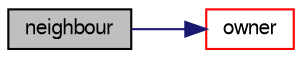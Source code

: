 digraph "neighbour"
{
  bgcolor="transparent";
  edge [fontname="FreeSans",fontsize="10",labelfontname="FreeSans",labelfontsize="10"];
  node [fontname="FreeSans",fontsize="10",shape=record];
  rankdir="LR";
  Node1445 [label="neighbour",height=0.2,width=0.4,color="black", fillcolor="grey75", style="filled", fontcolor="black"];
  Node1445 -> Node1446 [color="midnightblue",fontsize="10",style="solid",fontname="FreeSans"];
  Node1446 [label="owner",height=0.2,width=0.4,color="red",URL="$a27434.html#a357c5e37e5d7c583fa172625b8c11009",tooltip="Does this side own the patch ? "];
}

